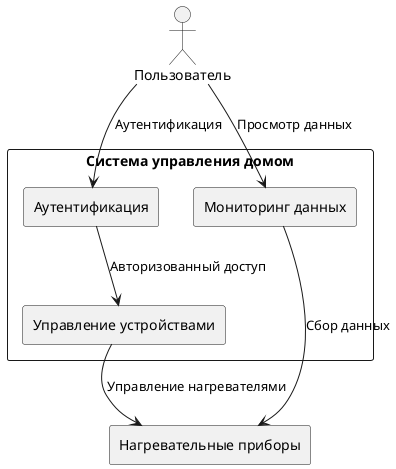 @startuml
actor "Пользователь" as User
rectangle "Система управления домом" as System {
  rectangle "Управление устройствами" as DeviceControl
  rectangle "Мониторинг данных" as Monitoring
  rectangle "Аутентификация" as Authentication
}

rectangle "Нагревательные приборы" as HeatingDevices

User --> Authentication : Аутентификация
Authentication --> DeviceControl : Авторизованный доступ
User --> Monitoring : Просмотр данных
DeviceControl --> HeatingDevices : Управление нагревателями
Monitoring --> HeatingDevices : Сбор данных

@enduml
